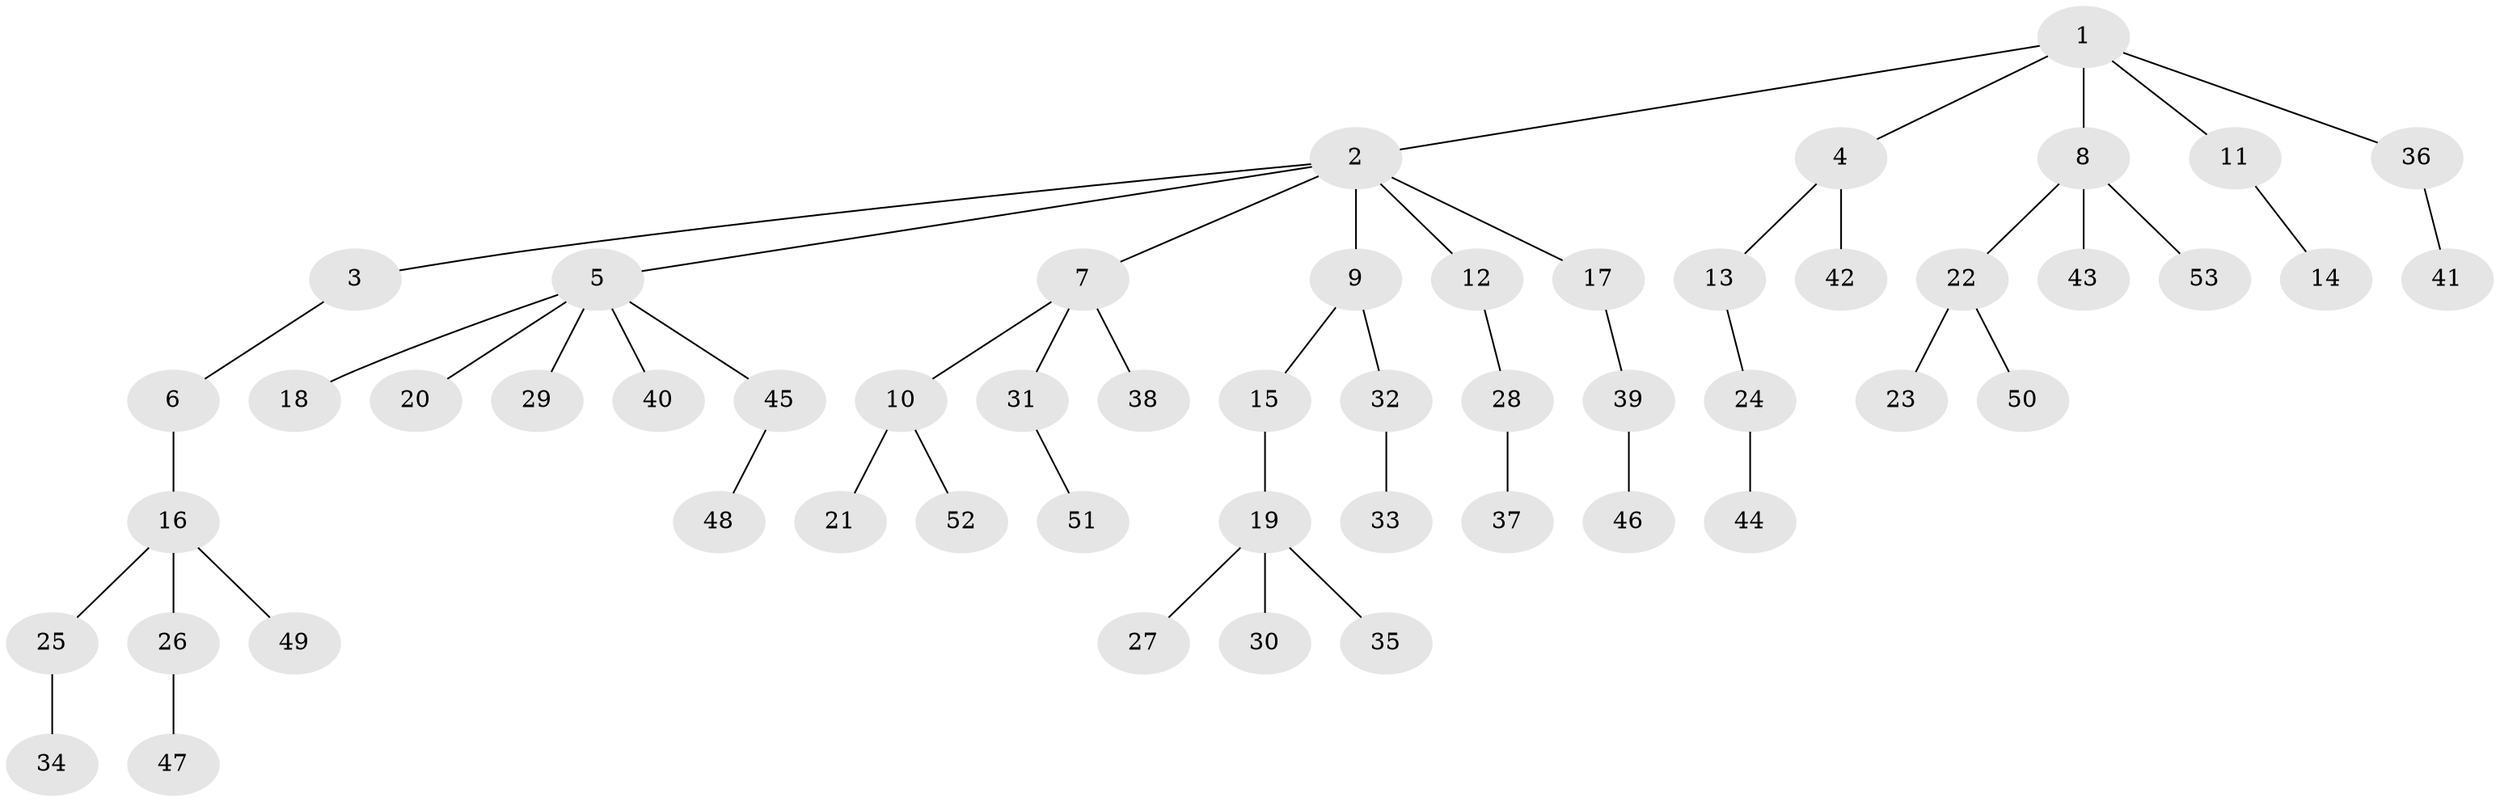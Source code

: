 // Generated by graph-tools (version 1.1) at 2025/02/03/09/25 03:02:17]
// undirected, 53 vertices, 52 edges
graph export_dot {
graph [start="1"]
  node [color=gray90,style=filled];
  1;
  2;
  3;
  4;
  5;
  6;
  7;
  8;
  9;
  10;
  11;
  12;
  13;
  14;
  15;
  16;
  17;
  18;
  19;
  20;
  21;
  22;
  23;
  24;
  25;
  26;
  27;
  28;
  29;
  30;
  31;
  32;
  33;
  34;
  35;
  36;
  37;
  38;
  39;
  40;
  41;
  42;
  43;
  44;
  45;
  46;
  47;
  48;
  49;
  50;
  51;
  52;
  53;
  1 -- 2;
  1 -- 4;
  1 -- 8;
  1 -- 11;
  1 -- 36;
  2 -- 3;
  2 -- 5;
  2 -- 7;
  2 -- 9;
  2 -- 12;
  2 -- 17;
  3 -- 6;
  4 -- 13;
  4 -- 42;
  5 -- 18;
  5 -- 20;
  5 -- 29;
  5 -- 40;
  5 -- 45;
  6 -- 16;
  7 -- 10;
  7 -- 31;
  7 -- 38;
  8 -- 22;
  8 -- 43;
  8 -- 53;
  9 -- 15;
  9 -- 32;
  10 -- 21;
  10 -- 52;
  11 -- 14;
  12 -- 28;
  13 -- 24;
  15 -- 19;
  16 -- 25;
  16 -- 26;
  16 -- 49;
  17 -- 39;
  19 -- 27;
  19 -- 30;
  19 -- 35;
  22 -- 23;
  22 -- 50;
  24 -- 44;
  25 -- 34;
  26 -- 47;
  28 -- 37;
  31 -- 51;
  32 -- 33;
  36 -- 41;
  39 -- 46;
  45 -- 48;
}
